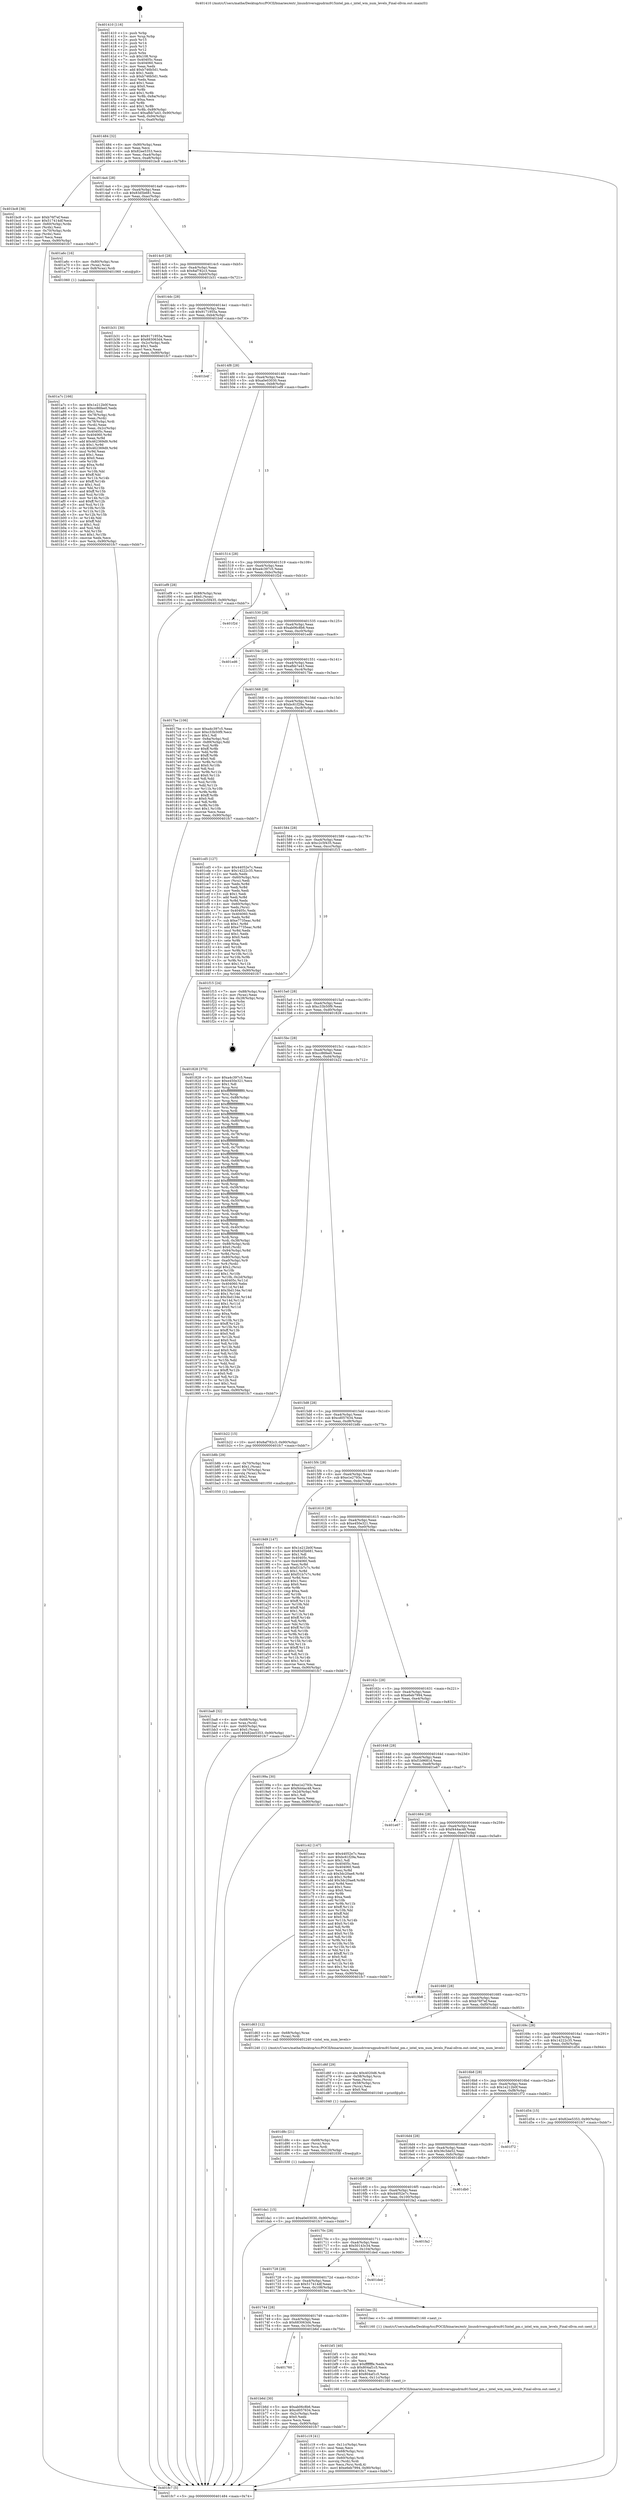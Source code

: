 digraph "0x401410" {
  label = "0x401410 (/mnt/c/Users/mathe/Desktop/tcc/POCII/binaries/extr_linuxdriversgpudrmi915intel_pm.c_intel_wm_num_levels_Final-ollvm.out::main(0))"
  labelloc = "t"
  node[shape=record]

  Entry [label="",width=0.3,height=0.3,shape=circle,fillcolor=black,style=filled]
  "0x401484" [label="{
     0x401484 [32]\l
     | [instrs]\l
     &nbsp;&nbsp;0x401484 \<+6\>: mov -0x90(%rbp),%eax\l
     &nbsp;&nbsp;0x40148a \<+2\>: mov %eax,%ecx\l
     &nbsp;&nbsp;0x40148c \<+6\>: sub $0x82ee5353,%ecx\l
     &nbsp;&nbsp;0x401492 \<+6\>: mov %eax,-0xa4(%rbp)\l
     &nbsp;&nbsp;0x401498 \<+6\>: mov %ecx,-0xa8(%rbp)\l
     &nbsp;&nbsp;0x40149e \<+6\>: je 0000000000401bc8 \<main+0x7b8\>\l
  }"]
  "0x401bc8" [label="{
     0x401bc8 [36]\l
     | [instrs]\l
     &nbsp;&nbsp;0x401bc8 \<+5\>: mov $0xb76f7ef,%eax\l
     &nbsp;&nbsp;0x401bcd \<+5\>: mov $0x517414df,%ecx\l
     &nbsp;&nbsp;0x401bd2 \<+4\>: mov -0x60(%rbp),%rdx\l
     &nbsp;&nbsp;0x401bd6 \<+2\>: mov (%rdx),%esi\l
     &nbsp;&nbsp;0x401bd8 \<+4\>: mov -0x70(%rbp),%rdx\l
     &nbsp;&nbsp;0x401bdc \<+2\>: cmp (%rdx),%esi\l
     &nbsp;&nbsp;0x401bde \<+3\>: cmovl %ecx,%eax\l
     &nbsp;&nbsp;0x401be1 \<+6\>: mov %eax,-0x90(%rbp)\l
     &nbsp;&nbsp;0x401be7 \<+5\>: jmp 0000000000401fc7 \<main+0xbb7\>\l
  }"]
  "0x4014a4" [label="{
     0x4014a4 [28]\l
     | [instrs]\l
     &nbsp;&nbsp;0x4014a4 \<+5\>: jmp 00000000004014a9 \<main+0x99\>\l
     &nbsp;&nbsp;0x4014a9 \<+6\>: mov -0xa4(%rbp),%eax\l
     &nbsp;&nbsp;0x4014af \<+5\>: sub $0x83d5b681,%eax\l
     &nbsp;&nbsp;0x4014b4 \<+6\>: mov %eax,-0xac(%rbp)\l
     &nbsp;&nbsp;0x4014ba \<+6\>: je 0000000000401a6c \<main+0x65c\>\l
  }"]
  Exit [label="",width=0.3,height=0.3,shape=circle,fillcolor=black,style=filled,peripheries=2]
  "0x401a6c" [label="{
     0x401a6c [16]\l
     | [instrs]\l
     &nbsp;&nbsp;0x401a6c \<+4\>: mov -0x80(%rbp),%rax\l
     &nbsp;&nbsp;0x401a70 \<+3\>: mov (%rax),%rax\l
     &nbsp;&nbsp;0x401a73 \<+4\>: mov 0x8(%rax),%rdi\l
     &nbsp;&nbsp;0x401a77 \<+5\>: call 0000000000401060 \<atoi@plt\>\l
     | [calls]\l
     &nbsp;&nbsp;0x401060 \{1\} (unknown)\l
  }"]
  "0x4014c0" [label="{
     0x4014c0 [28]\l
     | [instrs]\l
     &nbsp;&nbsp;0x4014c0 \<+5\>: jmp 00000000004014c5 \<main+0xb5\>\l
     &nbsp;&nbsp;0x4014c5 \<+6\>: mov -0xa4(%rbp),%eax\l
     &nbsp;&nbsp;0x4014cb \<+5\>: sub $0x8af782c3,%eax\l
     &nbsp;&nbsp;0x4014d0 \<+6\>: mov %eax,-0xb0(%rbp)\l
     &nbsp;&nbsp;0x4014d6 \<+6\>: je 0000000000401b31 \<main+0x721\>\l
  }"]
  "0x401da1" [label="{
     0x401da1 [15]\l
     | [instrs]\l
     &nbsp;&nbsp;0x401da1 \<+10\>: movl $0xa0e03030,-0x90(%rbp)\l
     &nbsp;&nbsp;0x401dab \<+5\>: jmp 0000000000401fc7 \<main+0xbb7\>\l
  }"]
  "0x401b31" [label="{
     0x401b31 [30]\l
     | [instrs]\l
     &nbsp;&nbsp;0x401b31 \<+5\>: mov $0x9171955a,%eax\l
     &nbsp;&nbsp;0x401b36 \<+5\>: mov $0x683063d4,%ecx\l
     &nbsp;&nbsp;0x401b3b \<+3\>: mov -0x2c(%rbp),%edx\l
     &nbsp;&nbsp;0x401b3e \<+3\>: cmp $0x1,%edx\l
     &nbsp;&nbsp;0x401b41 \<+3\>: cmovl %ecx,%eax\l
     &nbsp;&nbsp;0x401b44 \<+6\>: mov %eax,-0x90(%rbp)\l
     &nbsp;&nbsp;0x401b4a \<+5\>: jmp 0000000000401fc7 \<main+0xbb7\>\l
  }"]
  "0x4014dc" [label="{
     0x4014dc [28]\l
     | [instrs]\l
     &nbsp;&nbsp;0x4014dc \<+5\>: jmp 00000000004014e1 \<main+0xd1\>\l
     &nbsp;&nbsp;0x4014e1 \<+6\>: mov -0xa4(%rbp),%eax\l
     &nbsp;&nbsp;0x4014e7 \<+5\>: sub $0x9171955a,%eax\l
     &nbsp;&nbsp;0x4014ec \<+6\>: mov %eax,-0xb4(%rbp)\l
     &nbsp;&nbsp;0x4014f2 \<+6\>: je 0000000000401b4f \<main+0x73f\>\l
  }"]
  "0x401d8c" [label="{
     0x401d8c [21]\l
     | [instrs]\l
     &nbsp;&nbsp;0x401d8c \<+4\>: mov -0x68(%rbp),%rcx\l
     &nbsp;&nbsp;0x401d90 \<+3\>: mov (%rcx),%rcx\l
     &nbsp;&nbsp;0x401d93 \<+3\>: mov %rcx,%rdi\l
     &nbsp;&nbsp;0x401d96 \<+6\>: mov %eax,-0x120(%rbp)\l
     &nbsp;&nbsp;0x401d9c \<+5\>: call 0000000000401030 \<free@plt\>\l
     | [calls]\l
     &nbsp;&nbsp;0x401030 \{1\} (unknown)\l
  }"]
  "0x401b4f" [label="{
     0x401b4f\l
  }", style=dashed]
  "0x4014f8" [label="{
     0x4014f8 [28]\l
     | [instrs]\l
     &nbsp;&nbsp;0x4014f8 \<+5\>: jmp 00000000004014fd \<main+0xed\>\l
     &nbsp;&nbsp;0x4014fd \<+6\>: mov -0xa4(%rbp),%eax\l
     &nbsp;&nbsp;0x401503 \<+5\>: sub $0xa0e03030,%eax\l
     &nbsp;&nbsp;0x401508 \<+6\>: mov %eax,-0xb8(%rbp)\l
     &nbsp;&nbsp;0x40150e \<+6\>: je 0000000000401ef9 \<main+0xae9\>\l
  }"]
  "0x401d6f" [label="{
     0x401d6f [29]\l
     | [instrs]\l
     &nbsp;&nbsp;0x401d6f \<+10\>: movabs $0x4020d6,%rdi\l
     &nbsp;&nbsp;0x401d79 \<+4\>: mov -0x58(%rbp),%rcx\l
     &nbsp;&nbsp;0x401d7d \<+2\>: mov %eax,(%rcx)\l
     &nbsp;&nbsp;0x401d7f \<+4\>: mov -0x58(%rbp),%rcx\l
     &nbsp;&nbsp;0x401d83 \<+2\>: mov (%rcx),%esi\l
     &nbsp;&nbsp;0x401d85 \<+2\>: mov $0x0,%al\l
     &nbsp;&nbsp;0x401d87 \<+5\>: call 0000000000401040 \<printf@plt\>\l
     | [calls]\l
     &nbsp;&nbsp;0x401040 \{1\} (unknown)\l
  }"]
  "0x401ef9" [label="{
     0x401ef9 [28]\l
     | [instrs]\l
     &nbsp;&nbsp;0x401ef9 \<+7\>: mov -0x88(%rbp),%rax\l
     &nbsp;&nbsp;0x401f00 \<+6\>: movl $0x0,(%rax)\l
     &nbsp;&nbsp;0x401f06 \<+10\>: movl $0xc2c5f435,-0x90(%rbp)\l
     &nbsp;&nbsp;0x401f10 \<+5\>: jmp 0000000000401fc7 \<main+0xbb7\>\l
  }"]
  "0x401514" [label="{
     0x401514 [28]\l
     | [instrs]\l
     &nbsp;&nbsp;0x401514 \<+5\>: jmp 0000000000401519 \<main+0x109\>\l
     &nbsp;&nbsp;0x401519 \<+6\>: mov -0xa4(%rbp),%eax\l
     &nbsp;&nbsp;0x40151f \<+5\>: sub $0xa4c397c5,%eax\l
     &nbsp;&nbsp;0x401524 \<+6\>: mov %eax,-0xbc(%rbp)\l
     &nbsp;&nbsp;0x40152a \<+6\>: je 0000000000401f2d \<main+0xb1d\>\l
  }"]
  "0x401c19" [label="{
     0x401c19 [41]\l
     | [instrs]\l
     &nbsp;&nbsp;0x401c19 \<+6\>: mov -0x11c(%rbp),%ecx\l
     &nbsp;&nbsp;0x401c1f \<+3\>: imul %eax,%ecx\l
     &nbsp;&nbsp;0x401c22 \<+4\>: mov -0x68(%rbp),%rsi\l
     &nbsp;&nbsp;0x401c26 \<+3\>: mov (%rsi),%rsi\l
     &nbsp;&nbsp;0x401c29 \<+4\>: mov -0x60(%rbp),%rdi\l
     &nbsp;&nbsp;0x401c2d \<+3\>: movslq (%rdi),%rdi\l
     &nbsp;&nbsp;0x401c30 \<+3\>: mov %ecx,(%rsi,%rdi,4)\l
     &nbsp;&nbsp;0x401c33 \<+10\>: movl $0xe6eb7994,-0x90(%rbp)\l
     &nbsp;&nbsp;0x401c3d \<+5\>: jmp 0000000000401fc7 \<main+0xbb7\>\l
  }"]
  "0x401f2d" [label="{
     0x401f2d\l
  }", style=dashed]
  "0x401530" [label="{
     0x401530 [28]\l
     | [instrs]\l
     &nbsp;&nbsp;0x401530 \<+5\>: jmp 0000000000401535 \<main+0x125\>\l
     &nbsp;&nbsp;0x401535 \<+6\>: mov -0xa4(%rbp),%eax\l
     &nbsp;&nbsp;0x40153b \<+5\>: sub $0xab06c8b6,%eax\l
     &nbsp;&nbsp;0x401540 \<+6\>: mov %eax,-0xc0(%rbp)\l
     &nbsp;&nbsp;0x401546 \<+6\>: je 0000000000401ed6 \<main+0xac6\>\l
  }"]
  "0x401bf1" [label="{
     0x401bf1 [40]\l
     | [instrs]\l
     &nbsp;&nbsp;0x401bf1 \<+5\>: mov $0x2,%ecx\l
     &nbsp;&nbsp;0x401bf6 \<+1\>: cltd\l
     &nbsp;&nbsp;0x401bf7 \<+2\>: idiv %ecx\l
     &nbsp;&nbsp;0x401bf9 \<+6\>: imul $0xfffffffe,%edx,%ecx\l
     &nbsp;&nbsp;0x401bff \<+6\>: sub $0x804af1c5,%ecx\l
     &nbsp;&nbsp;0x401c05 \<+3\>: add $0x1,%ecx\l
     &nbsp;&nbsp;0x401c08 \<+6\>: add $0x804af1c5,%ecx\l
     &nbsp;&nbsp;0x401c0e \<+6\>: mov %ecx,-0x11c(%rbp)\l
     &nbsp;&nbsp;0x401c14 \<+5\>: call 0000000000401160 \<next_i\>\l
     | [calls]\l
     &nbsp;&nbsp;0x401160 \{1\} (/mnt/c/Users/mathe/Desktop/tcc/POCII/binaries/extr_linuxdriversgpudrmi915intel_pm.c_intel_wm_num_levels_Final-ollvm.out::next_i)\l
  }"]
  "0x401ed6" [label="{
     0x401ed6\l
  }", style=dashed]
  "0x40154c" [label="{
     0x40154c [28]\l
     | [instrs]\l
     &nbsp;&nbsp;0x40154c \<+5\>: jmp 0000000000401551 \<main+0x141\>\l
     &nbsp;&nbsp;0x401551 \<+6\>: mov -0xa4(%rbp),%eax\l
     &nbsp;&nbsp;0x401557 \<+5\>: sub $0xafbb7a43,%eax\l
     &nbsp;&nbsp;0x40155c \<+6\>: mov %eax,-0xc4(%rbp)\l
     &nbsp;&nbsp;0x401562 \<+6\>: je 00000000004017be \<main+0x3ae\>\l
  }"]
  "0x401ba8" [label="{
     0x401ba8 [32]\l
     | [instrs]\l
     &nbsp;&nbsp;0x401ba8 \<+4\>: mov -0x68(%rbp),%rdi\l
     &nbsp;&nbsp;0x401bac \<+3\>: mov %rax,(%rdi)\l
     &nbsp;&nbsp;0x401baf \<+4\>: mov -0x60(%rbp),%rax\l
     &nbsp;&nbsp;0x401bb3 \<+6\>: movl $0x0,(%rax)\l
     &nbsp;&nbsp;0x401bb9 \<+10\>: movl $0x82ee5353,-0x90(%rbp)\l
     &nbsp;&nbsp;0x401bc3 \<+5\>: jmp 0000000000401fc7 \<main+0xbb7\>\l
  }"]
  "0x4017be" [label="{
     0x4017be [106]\l
     | [instrs]\l
     &nbsp;&nbsp;0x4017be \<+5\>: mov $0xa4c397c5,%eax\l
     &nbsp;&nbsp;0x4017c3 \<+5\>: mov $0xc33b50f9,%ecx\l
     &nbsp;&nbsp;0x4017c8 \<+2\>: mov $0x1,%dl\l
     &nbsp;&nbsp;0x4017ca \<+7\>: mov -0x8a(%rbp),%sil\l
     &nbsp;&nbsp;0x4017d1 \<+7\>: mov -0x89(%rbp),%dil\l
     &nbsp;&nbsp;0x4017d8 \<+3\>: mov %sil,%r8b\l
     &nbsp;&nbsp;0x4017db \<+4\>: xor $0xff,%r8b\l
     &nbsp;&nbsp;0x4017df \<+3\>: mov %dil,%r9b\l
     &nbsp;&nbsp;0x4017e2 \<+4\>: xor $0xff,%r9b\l
     &nbsp;&nbsp;0x4017e6 \<+3\>: xor $0x0,%dl\l
     &nbsp;&nbsp;0x4017e9 \<+3\>: mov %r8b,%r10b\l
     &nbsp;&nbsp;0x4017ec \<+4\>: and $0x0,%r10b\l
     &nbsp;&nbsp;0x4017f0 \<+3\>: and %dl,%sil\l
     &nbsp;&nbsp;0x4017f3 \<+3\>: mov %r9b,%r11b\l
     &nbsp;&nbsp;0x4017f6 \<+4\>: and $0x0,%r11b\l
     &nbsp;&nbsp;0x4017fa \<+3\>: and %dl,%dil\l
     &nbsp;&nbsp;0x4017fd \<+3\>: or %sil,%r10b\l
     &nbsp;&nbsp;0x401800 \<+3\>: or %dil,%r11b\l
     &nbsp;&nbsp;0x401803 \<+3\>: xor %r11b,%r10b\l
     &nbsp;&nbsp;0x401806 \<+3\>: or %r9b,%r8b\l
     &nbsp;&nbsp;0x401809 \<+4\>: xor $0xff,%r8b\l
     &nbsp;&nbsp;0x40180d \<+3\>: or $0x0,%dl\l
     &nbsp;&nbsp;0x401810 \<+3\>: and %dl,%r8b\l
     &nbsp;&nbsp;0x401813 \<+3\>: or %r8b,%r10b\l
     &nbsp;&nbsp;0x401816 \<+4\>: test $0x1,%r10b\l
     &nbsp;&nbsp;0x40181a \<+3\>: cmovne %ecx,%eax\l
     &nbsp;&nbsp;0x40181d \<+6\>: mov %eax,-0x90(%rbp)\l
     &nbsp;&nbsp;0x401823 \<+5\>: jmp 0000000000401fc7 \<main+0xbb7\>\l
  }"]
  "0x401568" [label="{
     0x401568 [28]\l
     | [instrs]\l
     &nbsp;&nbsp;0x401568 \<+5\>: jmp 000000000040156d \<main+0x15d\>\l
     &nbsp;&nbsp;0x40156d \<+6\>: mov -0xa4(%rbp),%eax\l
     &nbsp;&nbsp;0x401573 \<+5\>: sub $0xbc61f29a,%eax\l
     &nbsp;&nbsp;0x401578 \<+6\>: mov %eax,-0xc8(%rbp)\l
     &nbsp;&nbsp;0x40157e \<+6\>: je 0000000000401cd5 \<main+0x8c5\>\l
  }"]
  "0x401fc7" [label="{
     0x401fc7 [5]\l
     | [instrs]\l
     &nbsp;&nbsp;0x401fc7 \<+5\>: jmp 0000000000401484 \<main+0x74\>\l
  }"]
  "0x401410" [label="{
     0x401410 [116]\l
     | [instrs]\l
     &nbsp;&nbsp;0x401410 \<+1\>: push %rbp\l
     &nbsp;&nbsp;0x401411 \<+3\>: mov %rsp,%rbp\l
     &nbsp;&nbsp;0x401414 \<+2\>: push %r15\l
     &nbsp;&nbsp;0x401416 \<+2\>: push %r14\l
     &nbsp;&nbsp;0x401418 \<+2\>: push %r13\l
     &nbsp;&nbsp;0x40141a \<+2\>: push %r12\l
     &nbsp;&nbsp;0x40141c \<+1\>: push %rbx\l
     &nbsp;&nbsp;0x40141d \<+7\>: sub $0x108,%rsp\l
     &nbsp;&nbsp;0x401424 \<+7\>: mov 0x40405c,%eax\l
     &nbsp;&nbsp;0x40142b \<+7\>: mov 0x404060,%ecx\l
     &nbsp;&nbsp;0x401432 \<+2\>: mov %eax,%edx\l
     &nbsp;&nbsp;0x401434 \<+6\>: add $0xb746b5d1,%edx\l
     &nbsp;&nbsp;0x40143a \<+3\>: sub $0x1,%edx\l
     &nbsp;&nbsp;0x40143d \<+6\>: sub $0xb746b5d1,%edx\l
     &nbsp;&nbsp;0x401443 \<+3\>: imul %edx,%eax\l
     &nbsp;&nbsp;0x401446 \<+3\>: and $0x1,%eax\l
     &nbsp;&nbsp;0x401449 \<+3\>: cmp $0x0,%eax\l
     &nbsp;&nbsp;0x40144c \<+4\>: sete %r8b\l
     &nbsp;&nbsp;0x401450 \<+4\>: and $0x1,%r8b\l
     &nbsp;&nbsp;0x401454 \<+7\>: mov %r8b,-0x8a(%rbp)\l
     &nbsp;&nbsp;0x40145b \<+3\>: cmp $0xa,%ecx\l
     &nbsp;&nbsp;0x40145e \<+4\>: setl %r8b\l
     &nbsp;&nbsp;0x401462 \<+4\>: and $0x1,%r8b\l
     &nbsp;&nbsp;0x401466 \<+7\>: mov %r8b,-0x89(%rbp)\l
     &nbsp;&nbsp;0x40146d \<+10\>: movl $0xafbb7a43,-0x90(%rbp)\l
     &nbsp;&nbsp;0x401477 \<+6\>: mov %edi,-0x94(%rbp)\l
     &nbsp;&nbsp;0x40147d \<+7\>: mov %rsi,-0xa0(%rbp)\l
  }"]
  "0x401760" [label="{
     0x401760\l
  }", style=dashed]
  "0x401cd5" [label="{
     0x401cd5 [127]\l
     | [instrs]\l
     &nbsp;&nbsp;0x401cd5 \<+5\>: mov $0x44052e7c,%eax\l
     &nbsp;&nbsp;0x401cda \<+5\>: mov $0x14222c35,%ecx\l
     &nbsp;&nbsp;0x401cdf \<+2\>: xor %edx,%edx\l
     &nbsp;&nbsp;0x401ce1 \<+4\>: mov -0x60(%rbp),%rsi\l
     &nbsp;&nbsp;0x401ce5 \<+2\>: mov (%rsi),%edi\l
     &nbsp;&nbsp;0x401ce7 \<+3\>: mov %edx,%r8d\l
     &nbsp;&nbsp;0x401cea \<+3\>: sub %edi,%r8d\l
     &nbsp;&nbsp;0x401ced \<+2\>: mov %edx,%edi\l
     &nbsp;&nbsp;0x401cef \<+3\>: sub $0x1,%edi\l
     &nbsp;&nbsp;0x401cf2 \<+3\>: add %edi,%r8d\l
     &nbsp;&nbsp;0x401cf5 \<+3\>: sub %r8d,%edx\l
     &nbsp;&nbsp;0x401cf8 \<+4\>: mov -0x60(%rbp),%rsi\l
     &nbsp;&nbsp;0x401cfc \<+2\>: mov %edx,(%rsi)\l
     &nbsp;&nbsp;0x401cfe \<+7\>: mov 0x40405c,%edx\l
     &nbsp;&nbsp;0x401d05 \<+7\>: mov 0x404060,%edi\l
     &nbsp;&nbsp;0x401d0c \<+3\>: mov %edx,%r8d\l
     &nbsp;&nbsp;0x401d0f \<+7\>: sub $0xe7735eac,%r8d\l
     &nbsp;&nbsp;0x401d16 \<+4\>: sub $0x1,%r8d\l
     &nbsp;&nbsp;0x401d1a \<+7\>: add $0xe7735eac,%r8d\l
     &nbsp;&nbsp;0x401d21 \<+4\>: imul %r8d,%edx\l
     &nbsp;&nbsp;0x401d25 \<+3\>: and $0x1,%edx\l
     &nbsp;&nbsp;0x401d28 \<+3\>: cmp $0x0,%edx\l
     &nbsp;&nbsp;0x401d2b \<+4\>: sete %r9b\l
     &nbsp;&nbsp;0x401d2f \<+3\>: cmp $0xa,%edi\l
     &nbsp;&nbsp;0x401d32 \<+4\>: setl %r10b\l
     &nbsp;&nbsp;0x401d36 \<+3\>: mov %r9b,%r11b\l
     &nbsp;&nbsp;0x401d39 \<+3\>: and %r10b,%r11b\l
     &nbsp;&nbsp;0x401d3c \<+3\>: xor %r10b,%r9b\l
     &nbsp;&nbsp;0x401d3f \<+3\>: or %r9b,%r11b\l
     &nbsp;&nbsp;0x401d42 \<+4\>: test $0x1,%r11b\l
     &nbsp;&nbsp;0x401d46 \<+3\>: cmovne %ecx,%eax\l
     &nbsp;&nbsp;0x401d49 \<+6\>: mov %eax,-0x90(%rbp)\l
     &nbsp;&nbsp;0x401d4f \<+5\>: jmp 0000000000401fc7 \<main+0xbb7\>\l
  }"]
  "0x401584" [label="{
     0x401584 [28]\l
     | [instrs]\l
     &nbsp;&nbsp;0x401584 \<+5\>: jmp 0000000000401589 \<main+0x179\>\l
     &nbsp;&nbsp;0x401589 \<+6\>: mov -0xa4(%rbp),%eax\l
     &nbsp;&nbsp;0x40158f \<+5\>: sub $0xc2c5f435,%eax\l
     &nbsp;&nbsp;0x401594 \<+6\>: mov %eax,-0xcc(%rbp)\l
     &nbsp;&nbsp;0x40159a \<+6\>: je 0000000000401f15 \<main+0xb05\>\l
  }"]
  "0x401b6d" [label="{
     0x401b6d [30]\l
     | [instrs]\l
     &nbsp;&nbsp;0x401b6d \<+5\>: mov $0xab06c8b6,%eax\l
     &nbsp;&nbsp;0x401b72 \<+5\>: mov $0xcd057634,%ecx\l
     &nbsp;&nbsp;0x401b77 \<+3\>: mov -0x2c(%rbp),%edx\l
     &nbsp;&nbsp;0x401b7a \<+3\>: cmp $0x0,%edx\l
     &nbsp;&nbsp;0x401b7d \<+3\>: cmove %ecx,%eax\l
     &nbsp;&nbsp;0x401b80 \<+6\>: mov %eax,-0x90(%rbp)\l
     &nbsp;&nbsp;0x401b86 \<+5\>: jmp 0000000000401fc7 \<main+0xbb7\>\l
  }"]
  "0x401f15" [label="{
     0x401f15 [24]\l
     | [instrs]\l
     &nbsp;&nbsp;0x401f15 \<+7\>: mov -0x88(%rbp),%rax\l
     &nbsp;&nbsp;0x401f1c \<+2\>: mov (%rax),%eax\l
     &nbsp;&nbsp;0x401f1e \<+4\>: lea -0x28(%rbp),%rsp\l
     &nbsp;&nbsp;0x401f22 \<+1\>: pop %rbx\l
     &nbsp;&nbsp;0x401f23 \<+2\>: pop %r12\l
     &nbsp;&nbsp;0x401f25 \<+2\>: pop %r13\l
     &nbsp;&nbsp;0x401f27 \<+2\>: pop %r14\l
     &nbsp;&nbsp;0x401f29 \<+2\>: pop %r15\l
     &nbsp;&nbsp;0x401f2b \<+1\>: pop %rbp\l
     &nbsp;&nbsp;0x401f2c \<+1\>: ret\l
  }"]
  "0x4015a0" [label="{
     0x4015a0 [28]\l
     | [instrs]\l
     &nbsp;&nbsp;0x4015a0 \<+5\>: jmp 00000000004015a5 \<main+0x195\>\l
     &nbsp;&nbsp;0x4015a5 \<+6\>: mov -0xa4(%rbp),%eax\l
     &nbsp;&nbsp;0x4015ab \<+5\>: sub $0xc33b50f9,%eax\l
     &nbsp;&nbsp;0x4015b0 \<+6\>: mov %eax,-0xd0(%rbp)\l
     &nbsp;&nbsp;0x4015b6 \<+6\>: je 0000000000401828 \<main+0x418\>\l
  }"]
  "0x401744" [label="{
     0x401744 [28]\l
     | [instrs]\l
     &nbsp;&nbsp;0x401744 \<+5\>: jmp 0000000000401749 \<main+0x339\>\l
     &nbsp;&nbsp;0x401749 \<+6\>: mov -0xa4(%rbp),%eax\l
     &nbsp;&nbsp;0x40174f \<+5\>: sub $0x683063d4,%eax\l
     &nbsp;&nbsp;0x401754 \<+6\>: mov %eax,-0x10c(%rbp)\l
     &nbsp;&nbsp;0x40175a \<+6\>: je 0000000000401b6d \<main+0x75d\>\l
  }"]
  "0x401828" [label="{
     0x401828 [370]\l
     | [instrs]\l
     &nbsp;&nbsp;0x401828 \<+5\>: mov $0xa4c397c5,%eax\l
     &nbsp;&nbsp;0x40182d \<+5\>: mov $0xe450e321,%ecx\l
     &nbsp;&nbsp;0x401832 \<+2\>: mov $0x1,%dl\l
     &nbsp;&nbsp;0x401834 \<+3\>: mov %rsp,%rsi\l
     &nbsp;&nbsp;0x401837 \<+4\>: add $0xfffffffffffffff0,%rsi\l
     &nbsp;&nbsp;0x40183b \<+3\>: mov %rsi,%rsp\l
     &nbsp;&nbsp;0x40183e \<+7\>: mov %rsi,-0x88(%rbp)\l
     &nbsp;&nbsp;0x401845 \<+3\>: mov %rsp,%rsi\l
     &nbsp;&nbsp;0x401848 \<+4\>: add $0xfffffffffffffff0,%rsi\l
     &nbsp;&nbsp;0x40184c \<+3\>: mov %rsi,%rsp\l
     &nbsp;&nbsp;0x40184f \<+3\>: mov %rsp,%rdi\l
     &nbsp;&nbsp;0x401852 \<+4\>: add $0xfffffffffffffff0,%rdi\l
     &nbsp;&nbsp;0x401856 \<+3\>: mov %rdi,%rsp\l
     &nbsp;&nbsp;0x401859 \<+4\>: mov %rdi,-0x80(%rbp)\l
     &nbsp;&nbsp;0x40185d \<+3\>: mov %rsp,%rdi\l
     &nbsp;&nbsp;0x401860 \<+4\>: add $0xfffffffffffffff0,%rdi\l
     &nbsp;&nbsp;0x401864 \<+3\>: mov %rdi,%rsp\l
     &nbsp;&nbsp;0x401867 \<+4\>: mov %rdi,-0x78(%rbp)\l
     &nbsp;&nbsp;0x40186b \<+3\>: mov %rsp,%rdi\l
     &nbsp;&nbsp;0x40186e \<+4\>: add $0xfffffffffffffff0,%rdi\l
     &nbsp;&nbsp;0x401872 \<+3\>: mov %rdi,%rsp\l
     &nbsp;&nbsp;0x401875 \<+4\>: mov %rdi,-0x70(%rbp)\l
     &nbsp;&nbsp;0x401879 \<+3\>: mov %rsp,%rdi\l
     &nbsp;&nbsp;0x40187c \<+4\>: add $0xfffffffffffffff0,%rdi\l
     &nbsp;&nbsp;0x401880 \<+3\>: mov %rdi,%rsp\l
     &nbsp;&nbsp;0x401883 \<+4\>: mov %rdi,-0x68(%rbp)\l
     &nbsp;&nbsp;0x401887 \<+3\>: mov %rsp,%rdi\l
     &nbsp;&nbsp;0x40188a \<+4\>: add $0xfffffffffffffff0,%rdi\l
     &nbsp;&nbsp;0x40188e \<+3\>: mov %rdi,%rsp\l
     &nbsp;&nbsp;0x401891 \<+4\>: mov %rdi,-0x60(%rbp)\l
     &nbsp;&nbsp;0x401895 \<+3\>: mov %rsp,%rdi\l
     &nbsp;&nbsp;0x401898 \<+4\>: add $0xfffffffffffffff0,%rdi\l
     &nbsp;&nbsp;0x40189c \<+3\>: mov %rdi,%rsp\l
     &nbsp;&nbsp;0x40189f \<+4\>: mov %rdi,-0x58(%rbp)\l
     &nbsp;&nbsp;0x4018a3 \<+3\>: mov %rsp,%rdi\l
     &nbsp;&nbsp;0x4018a6 \<+4\>: add $0xfffffffffffffff0,%rdi\l
     &nbsp;&nbsp;0x4018aa \<+3\>: mov %rdi,%rsp\l
     &nbsp;&nbsp;0x4018ad \<+4\>: mov %rdi,-0x50(%rbp)\l
     &nbsp;&nbsp;0x4018b1 \<+3\>: mov %rsp,%rdi\l
     &nbsp;&nbsp;0x4018b4 \<+4\>: add $0xfffffffffffffff0,%rdi\l
     &nbsp;&nbsp;0x4018b8 \<+3\>: mov %rdi,%rsp\l
     &nbsp;&nbsp;0x4018bb \<+4\>: mov %rdi,-0x48(%rbp)\l
     &nbsp;&nbsp;0x4018bf \<+3\>: mov %rsp,%rdi\l
     &nbsp;&nbsp;0x4018c2 \<+4\>: add $0xfffffffffffffff0,%rdi\l
     &nbsp;&nbsp;0x4018c6 \<+3\>: mov %rdi,%rsp\l
     &nbsp;&nbsp;0x4018c9 \<+4\>: mov %rdi,-0x40(%rbp)\l
     &nbsp;&nbsp;0x4018cd \<+3\>: mov %rsp,%rdi\l
     &nbsp;&nbsp;0x4018d0 \<+4\>: add $0xfffffffffffffff0,%rdi\l
     &nbsp;&nbsp;0x4018d4 \<+3\>: mov %rdi,%rsp\l
     &nbsp;&nbsp;0x4018d7 \<+4\>: mov %rdi,-0x38(%rbp)\l
     &nbsp;&nbsp;0x4018db \<+7\>: mov -0x88(%rbp),%rdi\l
     &nbsp;&nbsp;0x4018e2 \<+6\>: movl $0x0,(%rdi)\l
     &nbsp;&nbsp;0x4018e8 \<+7\>: mov -0x94(%rbp),%r8d\l
     &nbsp;&nbsp;0x4018ef \<+3\>: mov %r8d,(%rsi)\l
     &nbsp;&nbsp;0x4018f2 \<+4\>: mov -0x80(%rbp),%rdi\l
     &nbsp;&nbsp;0x4018f6 \<+7\>: mov -0xa0(%rbp),%r9\l
     &nbsp;&nbsp;0x4018fd \<+3\>: mov %r9,(%rdi)\l
     &nbsp;&nbsp;0x401900 \<+3\>: cmpl $0x2,(%rsi)\l
     &nbsp;&nbsp;0x401903 \<+4\>: setne %r10b\l
     &nbsp;&nbsp;0x401907 \<+4\>: and $0x1,%r10b\l
     &nbsp;&nbsp;0x40190b \<+4\>: mov %r10b,-0x2d(%rbp)\l
     &nbsp;&nbsp;0x40190f \<+8\>: mov 0x40405c,%r11d\l
     &nbsp;&nbsp;0x401917 \<+7\>: mov 0x404060,%ebx\l
     &nbsp;&nbsp;0x40191e \<+3\>: mov %r11d,%r14d\l
     &nbsp;&nbsp;0x401921 \<+7\>: add $0x3bd134e,%r14d\l
     &nbsp;&nbsp;0x401928 \<+4\>: sub $0x1,%r14d\l
     &nbsp;&nbsp;0x40192c \<+7\>: sub $0x3bd134e,%r14d\l
     &nbsp;&nbsp;0x401933 \<+4\>: imul %r14d,%r11d\l
     &nbsp;&nbsp;0x401937 \<+4\>: and $0x1,%r11d\l
     &nbsp;&nbsp;0x40193b \<+4\>: cmp $0x0,%r11d\l
     &nbsp;&nbsp;0x40193f \<+4\>: sete %r10b\l
     &nbsp;&nbsp;0x401943 \<+3\>: cmp $0xa,%ebx\l
     &nbsp;&nbsp;0x401946 \<+4\>: setl %r15b\l
     &nbsp;&nbsp;0x40194a \<+3\>: mov %r10b,%r12b\l
     &nbsp;&nbsp;0x40194d \<+4\>: xor $0xff,%r12b\l
     &nbsp;&nbsp;0x401951 \<+3\>: mov %r15b,%r13b\l
     &nbsp;&nbsp;0x401954 \<+4\>: xor $0xff,%r13b\l
     &nbsp;&nbsp;0x401958 \<+3\>: xor $0x0,%dl\l
     &nbsp;&nbsp;0x40195b \<+3\>: mov %r12b,%sil\l
     &nbsp;&nbsp;0x40195e \<+4\>: and $0x0,%sil\l
     &nbsp;&nbsp;0x401962 \<+3\>: and %dl,%r10b\l
     &nbsp;&nbsp;0x401965 \<+3\>: mov %r13b,%dil\l
     &nbsp;&nbsp;0x401968 \<+4\>: and $0x0,%dil\l
     &nbsp;&nbsp;0x40196c \<+3\>: and %dl,%r15b\l
     &nbsp;&nbsp;0x40196f \<+3\>: or %r10b,%sil\l
     &nbsp;&nbsp;0x401972 \<+3\>: or %r15b,%dil\l
     &nbsp;&nbsp;0x401975 \<+3\>: xor %dil,%sil\l
     &nbsp;&nbsp;0x401978 \<+3\>: or %r13b,%r12b\l
     &nbsp;&nbsp;0x40197b \<+4\>: xor $0xff,%r12b\l
     &nbsp;&nbsp;0x40197f \<+3\>: or $0x0,%dl\l
     &nbsp;&nbsp;0x401982 \<+3\>: and %dl,%r12b\l
     &nbsp;&nbsp;0x401985 \<+3\>: or %r12b,%sil\l
     &nbsp;&nbsp;0x401988 \<+4\>: test $0x1,%sil\l
     &nbsp;&nbsp;0x40198c \<+3\>: cmovne %ecx,%eax\l
     &nbsp;&nbsp;0x40198f \<+6\>: mov %eax,-0x90(%rbp)\l
     &nbsp;&nbsp;0x401995 \<+5\>: jmp 0000000000401fc7 \<main+0xbb7\>\l
  }"]
  "0x4015bc" [label="{
     0x4015bc [28]\l
     | [instrs]\l
     &nbsp;&nbsp;0x4015bc \<+5\>: jmp 00000000004015c1 \<main+0x1b1\>\l
     &nbsp;&nbsp;0x4015c1 \<+6\>: mov -0xa4(%rbp),%eax\l
     &nbsp;&nbsp;0x4015c7 \<+5\>: sub $0xcc86fee0,%eax\l
     &nbsp;&nbsp;0x4015cc \<+6\>: mov %eax,-0xd4(%rbp)\l
     &nbsp;&nbsp;0x4015d2 \<+6\>: je 0000000000401b22 \<main+0x712\>\l
  }"]
  "0x401bec" [label="{
     0x401bec [5]\l
     | [instrs]\l
     &nbsp;&nbsp;0x401bec \<+5\>: call 0000000000401160 \<next_i\>\l
     | [calls]\l
     &nbsp;&nbsp;0x401160 \{1\} (/mnt/c/Users/mathe/Desktop/tcc/POCII/binaries/extr_linuxdriversgpudrmi915intel_pm.c_intel_wm_num_levels_Final-ollvm.out::next_i)\l
  }"]
  "0x401728" [label="{
     0x401728 [28]\l
     | [instrs]\l
     &nbsp;&nbsp;0x401728 \<+5\>: jmp 000000000040172d \<main+0x31d\>\l
     &nbsp;&nbsp;0x40172d \<+6\>: mov -0xa4(%rbp),%eax\l
     &nbsp;&nbsp;0x401733 \<+5\>: sub $0x517414df,%eax\l
     &nbsp;&nbsp;0x401738 \<+6\>: mov %eax,-0x108(%rbp)\l
     &nbsp;&nbsp;0x40173e \<+6\>: je 0000000000401bec \<main+0x7dc\>\l
  }"]
  "0x401b22" [label="{
     0x401b22 [15]\l
     | [instrs]\l
     &nbsp;&nbsp;0x401b22 \<+10\>: movl $0x8af782c3,-0x90(%rbp)\l
     &nbsp;&nbsp;0x401b2c \<+5\>: jmp 0000000000401fc7 \<main+0xbb7\>\l
  }"]
  "0x4015d8" [label="{
     0x4015d8 [28]\l
     | [instrs]\l
     &nbsp;&nbsp;0x4015d8 \<+5\>: jmp 00000000004015dd \<main+0x1cd\>\l
     &nbsp;&nbsp;0x4015dd \<+6\>: mov -0xa4(%rbp),%eax\l
     &nbsp;&nbsp;0x4015e3 \<+5\>: sub $0xcd057634,%eax\l
     &nbsp;&nbsp;0x4015e8 \<+6\>: mov %eax,-0xd8(%rbp)\l
     &nbsp;&nbsp;0x4015ee \<+6\>: je 0000000000401b8b \<main+0x77b\>\l
  }"]
  "0x401ded" [label="{
     0x401ded\l
  }", style=dashed]
  "0x401b8b" [label="{
     0x401b8b [29]\l
     | [instrs]\l
     &nbsp;&nbsp;0x401b8b \<+4\>: mov -0x70(%rbp),%rax\l
     &nbsp;&nbsp;0x401b8f \<+6\>: movl $0x1,(%rax)\l
     &nbsp;&nbsp;0x401b95 \<+4\>: mov -0x70(%rbp),%rax\l
     &nbsp;&nbsp;0x401b99 \<+3\>: movslq (%rax),%rax\l
     &nbsp;&nbsp;0x401b9c \<+4\>: shl $0x2,%rax\l
     &nbsp;&nbsp;0x401ba0 \<+3\>: mov %rax,%rdi\l
     &nbsp;&nbsp;0x401ba3 \<+5\>: call 0000000000401050 \<malloc@plt\>\l
     | [calls]\l
     &nbsp;&nbsp;0x401050 \{1\} (unknown)\l
  }"]
  "0x4015f4" [label="{
     0x4015f4 [28]\l
     | [instrs]\l
     &nbsp;&nbsp;0x4015f4 \<+5\>: jmp 00000000004015f9 \<main+0x1e9\>\l
     &nbsp;&nbsp;0x4015f9 \<+6\>: mov -0xa4(%rbp),%eax\l
     &nbsp;&nbsp;0x4015ff \<+5\>: sub $0xe1e2793c,%eax\l
     &nbsp;&nbsp;0x401604 \<+6\>: mov %eax,-0xdc(%rbp)\l
     &nbsp;&nbsp;0x40160a \<+6\>: je 00000000004019d9 \<main+0x5c9\>\l
  }"]
  "0x40170c" [label="{
     0x40170c [28]\l
     | [instrs]\l
     &nbsp;&nbsp;0x40170c \<+5\>: jmp 0000000000401711 \<main+0x301\>\l
     &nbsp;&nbsp;0x401711 \<+6\>: mov -0xa4(%rbp),%eax\l
     &nbsp;&nbsp;0x401717 \<+5\>: sub $0x50143c34,%eax\l
     &nbsp;&nbsp;0x40171c \<+6\>: mov %eax,-0x104(%rbp)\l
     &nbsp;&nbsp;0x401722 \<+6\>: je 0000000000401ded \<main+0x9dd\>\l
  }"]
  "0x4019d9" [label="{
     0x4019d9 [147]\l
     | [instrs]\l
     &nbsp;&nbsp;0x4019d9 \<+5\>: mov $0x1e212b0f,%eax\l
     &nbsp;&nbsp;0x4019de \<+5\>: mov $0x83d5b681,%ecx\l
     &nbsp;&nbsp;0x4019e3 \<+2\>: mov $0x1,%dl\l
     &nbsp;&nbsp;0x4019e5 \<+7\>: mov 0x40405c,%esi\l
     &nbsp;&nbsp;0x4019ec \<+7\>: mov 0x404060,%edi\l
     &nbsp;&nbsp;0x4019f3 \<+3\>: mov %esi,%r8d\l
     &nbsp;&nbsp;0x4019f6 \<+7\>: sub $0xf31b7c7c,%r8d\l
     &nbsp;&nbsp;0x4019fd \<+4\>: sub $0x1,%r8d\l
     &nbsp;&nbsp;0x401a01 \<+7\>: add $0xf31b7c7c,%r8d\l
     &nbsp;&nbsp;0x401a08 \<+4\>: imul %r8d,%esi\l
     &nbsp;&nbsp;0x401a0c \<+3\>: and $0x1,%esi\l
     &nbsp;&nbsp;0x401a0f \<+3\>: cmp $0x0,%esi\l
     &nbsp;&nbsp;0x401a12 \<+4\>: sete %r9b\l
     &nbsp;&nbsp;0x401a16 \<+3\>: cmp $0xa,%edi\l
     &nbsp;&nbsp;0x401a19 \<+4\>: setl %r10b\l
     &nbsp;&nbsp;0x401a1d \<+3\>: mov %r9b,%r11b\l
     &nbsp;&nbsp;0x401a20 \<+4\>: xor $0xff,%r11b\l
     &nbsp;&nbsp;0x401a24 \<+3\>: mov %r10b,%bl\l
     &nbsp;&nbsp;0x401a27 \<+3\>: xor $0xff,%bl\l
     &nbsp;&nbsp;0x401a2a \<+3\>: xor $0x1,%dl\l
     &nbsp;&nbsp;0x401a2d \<+3\>: mov %r11b,%r14b\l
     &nbsp;&nbsp;0x401a30 \<+4\>: and $0xff,%r14b\l
     &nbsp;&nbsp;0x401a34 \<+3\>: and %dl,%r9b\l
     &nbsp;&nbsp;0x401a37 \<+3\>: mov %bl,%r15b\l
     &nbsp;&nbsp;0x401a3a \<+4\>: and $0xff,%r15b\l
     &nbsp;&nbsp;0x401a3e \<+3\>: and %dl,%r10b\l
     &nbsp;&nbsp;0x401a41 \<+3\>: or %r9b,%r14b\l
     &nbsp;&nbsp;0x401a44 \<+3\>: or %r10b,%r15b\l
     &nbsp;&nbsp;0x401a47 \<+3\>: xor %r15b,%r14b\l
     &nbsp;&nbsp;0x401a4a \<+3\>: or %bl,%r11b\l
     &nbsp;&nbsp;0x401a4d \<+4\>: xor $0xff,%r11b\l
     &nbsp;&nbsp;0x401a51 \<+3\>: or $0x1,%dl\l
     &nbsp;&nbsp;0x401a54 \<+3\>: and %dl,%r11b\l
     &nbsp;&nbsp;0x401a57 \<+3\>: or %r11b,%r14b\l
     &nbsp;&nbsp;0x401a5a \<+4\>: test $0x1,%r14b\l
     &nbsp;&nbsp;0x401a5e \<+3\>: cmovne %ecx,%eax\l
     &nbsp;&nbsp;0x401a61 \<+6\>: mov %eax,-0x90(%rbp)\l
     &nbsp;&nbsp;0x401a67 \<+5\>: jmp 0000000000401fc7 \<main+0xbb7\>\l
  }"]
  "0x401610" [label="{
     0x401610 [28]\l
     | [instrs]\l
     &nbsp;&nbsp;0x401610 \<+5\>: jmp 0000000000401615 \<main+0x205\>\l
     &nbsp;&nbsp;0x401615 \<+6\>: mov -0xa4(%rbp),%eax\l
     &nbsp;&nbsp;0x40161b \<+5\>: sub $0xe450e321,%eax\l
     &nbsp;&nbsp;0x401620 \<+6\>: mov %eax,-0xe0(%rbp)\l
     &nbsp;&nbsp;0x401626 \<+6\>: je 000000000040199a \<main+0x58a\>\l
  }"]
  "0x401fa2" [label="{
     0x401fa2\l
  }", style=dashed]
  "0x40199a" [label="{
     0x40199a [30]\l
     | [instrs]\l
     &nbsp;&nbsp;0x40199a \<+5\>: mov $0xe1e2793c,%eax\l
     &nbsp;&nbsp;0x40199f \<+5\>: mov $0xf444ac48,%ecx\l
     &nbsp;&nbsp;0x4019a4 \<+3\>: mov -0x2d(%rbp),%dl\l
     &nbsp;&nbsp;0x4019a7 \<+3\>: test $0x1,%dl\l
     &nbsp;&nbsp;0x4019aa \<+3\>: cmovne %ecx,%eax\l
     &nbsp;&nbsp;0x4019ad \<+6\>: mov %eax,-0x90(%rbp)\l
     &nbsp;&nbsp;0x4019b3 \<+5\>: jmp 0000000000401fc7 \<main+0xbb7\>\l
  }"]
  "0x40162c" [label="{
     0x40162c [28]\l
     | [instrs]\l
     &nbsp;&nbsp;0x40162c \<+5\>: jmp 0000000000401631 \<main+0x221\>\l
     &nbsp;&nbsp;0x401631 \<+6\>: mov -0xa4(%rbp),%eax\l
     &nbsp;&nbsp;0x401637 \<+5\>: sub $0xe6eb7994,%eax\l
     &nbsp;&nbsp;0x40163c \<+6\>: mov %eax,-0xe4(%rbp)\l
     &nbsp;&nbsp;0x401642 \<+6\>: je 0000000000401c42 \<main+0x832\>\l
  }"]
  "0x401a7c" [label="{
     0x401a7c [166]\l
     | [instrs]\l
     &nbsp;&nbsp;0x401a7c \<+5\>: mov $0x1e212b0f,%ecx\l
     &nbsp;&nbsp;0x401a81 \<+5\>: mov $0xcc86fee0,%edx\l
     &nbsp;&nbsp;0x401a86 \<+3\>: mov $0x1,%sil\l
     &nbsp;&nbsp;0x401a89 \<+4\>: mov -0x78(%rbp),%rdi\l
     &nbsp;&nbsp;0x401a8d \<+2\>: mov %eax,(%rdi)\l
     &nbsp;&nbsp;0x401a8f \<+4\>: mov -0x78(%rbp),%rdi\l
     &nbsp;&nbsp;0x401a93 \<+2\>: mov (%rdi),%eax\l
     &nbsp;&nbsp;0x401a95 \<+3\>: mov %eax,-0x2c(%rbp)\l
     &nbsp;&nbsp;0x401a98 \<+7\>: mov 0x40405c,%eax\l
     &nbsp;&nbsp;0x401a9f \<+8\>: mov 0x404060,%r8d\l
     &nbsp;&nbsp;0x401aa7 \<+3\>: mov %eax,%r9d\l
     &nbsp;&nbsp;0x401aaa \<+7\>: add $0x462369d9,%r9d\l
     &nbsp;&nbsp;0x401ab1 \<+4\>: sub $0x1,%r9d\l
     &nbsp;&nbsp;0x401ab5 \<+7\>: sub $0x462369d9,%r9d\l
     &nbsp;&nbsp;0x401abc \<+4\>: imul %r9d,%eax\l
     &nbsp;&nbsp;0x401ac0 \<+3\>: and $0x1,%eax\l
     &nbsp;&nbsp;0x401ac3 \<+3\>: cmp $0x0,%eax\l
     &nbsp;&nbsp;0x401ac6 \<+4\>: sete %r10b\l
     &nbsp;&nbsp;0x401aca \<+4\>: cmp $0xa,%r8d\l
     &nbsp;&nbsp;0x401ace \<+4\>: setl %r11b\l
     &nbsp;&nbsp;0x401ad2 \<+3\>: mov %r10b,%bl\l
     &nbsp;&nbsp;0x401ad5 \<+3\>: xor $0xff,%bl\l
     &nbsp;&nbsp;0x401ad8 \<+3\>: mov %r11b,%r14b\l
     &nbsp;&nbsp;0x401adb \<+4\>: xor $0xff,%r14b\l
     &nbsp;&nbsp;0x401adf \<+4\>: xor $0x1,%sil\l
     &nbsp;&nbsp;0x401ae3 \<+3\>: mov %bl,%r15b\l
     &nbsp;&nbsp;0x401ae6 \<+4\>: and $0xff,%r15b\l
     &nbsp;&nbsp;0x401aea \<+3\>: and %sil,%r10b\l
     &nbsp;&nbsp;0x401aed \<+3\>: mov %r14b,%r12b\l
     &nbsp;&nbsp;0x401af0 \<+4\>: and $0xff,%r12b\l
     &nbsp;&nbsp;0x401af4 \<+3\>: and %sil,%r11b\l
     &nbsp;&nbsp;0x401af7 \<+3\>: or %r10b,%r15b\l
     &nbsp;&nbsp;0x401afa \<+3\>: or %r11b,%r12b\l
     &nbsp;&nbsp;0x401afd \<+3\>: xor %r12b,%r15b\l
     &nbsp;&nbsp;0x401b00 \<+3\>: or %r14b,%bl\l
     &nbsp;&nbsp;0x401b03 \<+3\>: xor $0xff,%bl\l
     &nbsp;&nbsp;0x401b06 \<+4\>: or $0x1,%sil\l
     &nbsp;&nbsp;0x401b0a \<+3\>: and %sil,%bl\l
     &nbsp;&nbsp;0x401b0d \<+3\>: or %bl,%r15b\l
     &nbsp;&nbsp;0x401b10 \<+4\>: test $0x1,%r15b\l
     &nbsp;&nbsp;0x401b14 \<+3\>: cmovne %edx,%ecx\l
     &nbsp;&nbsp;0x401b17 \<+6\>: mov %ecx,-0x90(%rbp)\l
     &nbsp;&nbsp;0x401b1d \<+5\>: jmp 0000000000401fc7 \<main+0xbb7\>\l
  }"]
  "0x4016f0" [label="{
     0x4016f0 [28]\l
     | [instrs]\l
     &nbsp;&nbsp;0x4016f0 \<+5\>: jmp 00000000004016f5 \<main+0x2e5\>\l
     &nbsp;&nbsp;0x4016f5 \<+6\>: mov -0xa4(%rbp),%eax\l
     &nbsp;&nbsp;0x4016fb \<+5\>: sub $0x44052e7c,%eax\l
     &nbsp;&nbsp;0x401700 \<+6\>: mov %eax,-0x100(%rbp)\l
     &nbsp;&nbsp;0x401706 \<+6\>: je 0000000000401fa2 \<main+0xb92\>\l
  }"]
  "0x401c42" [label="{
     0x401c42 [147]\l
     | [instrs]\l
     &nbsp;&nbsp;0x401c42 \<+5\>: mov $0x44052e7c,%eax\l
     &nbsp;&nbsp;0x401c47 \<+5\>: mov $0xbc61f29a,%ecx\l
     &nbsp;&nbsp;0x401c4c \<+2\>: mov $0x1,%dl\l
     &nbsp;&nbsp;0x401c4e \<+7\>: mov 0x40405c,%esi\l
     &nbsp;&nbsp;0x401c55 \<+7\>: mov 0x404060,%edi\l
     &nbsp;&nbsp;0x401c5c \<+3\>: mov %esi,%r8d\l
     &nbsp;&nbsp;0x401c5f \<+7\>: sub $0x3dc20ae8,%r8d\l
     &nbsp;&nbsp;0x401c66 \<+4\>: sub $0x1,%r8d\l
     &nbsp;&nbsp;0x401c6a \<+7\>: add $0x3dc20ae8,%r8d\l
     &nbsp;&nbsp;0x401c71 \<+4\>: imul %r8d,%esi\l
     &nbsp;&nbsp;0x401c75 \<+3\>: and $0x1,%esi\l
     &nbsp;&nbsp;0x401c78 \<+3\>: cmp $0x0,%esi\l
     &nbsp;&nbsp;0x401c7b \<+4\>: sete %r9b\l
     &nbsp;&nbsp;0x401c7f \<+3\>: cmp $0xa,%edi\l
     &nbsp;&nbsp;0x401c82 \<+4\>: setl %r10b\l
     &nbsp;&nbsp;0x401c86 \<+3\>: mov %r9b,%r11b\l
     &nbsp;&nbsp;0x401c89 \<+4\>: xor $0xff,%r11b\l
     &nbsp;&nbsp;0x401c8d \<+3\>: mov %r10b,%bl\l
     &nbsp;&nbsp;0x401c90 \<+3\>: xor $0xff,%bl\l
     &nbsp;&nbsp;0x401c93 \<+3\>: xor $0x0,%dl\l
     &nbsp;&nbsp;0x401c96 \<+3\>: mov %r11b,%r14b\l
     &nbsp;&nbsp;0x401c99 \<+4\>: and $0x0,%r14b\l
     &nbsp;&nbsp;0x401c9d \<+3\>: and %dl,%r9b\l
     &nbsp;&nbsp;0x401ca0 \<+3\>: mov %bl,%r15b\l
     &nbsp;&nbsp;0x401ca3 \<+4\>: and $0x0,%r15b\l
     &nbsp;&nbsp;0x401ca7 \<+3\>: and %dl,%r10b\l
     &nbsp;&nbsp;0x401caa \<+3\>: or %r9b,%r14b\l
     &nbsp;&nbsp;0x401cad \<+3\>: or %r10b,%r15b\l
     &nbsp;&nbsp;0x401cb0 \<+3\>: xor %r15b,%r14b\l
     &nbsp;&nbsp;0x401cb3 \<+3\>: or %bl,%r11b\l
     &nbsp;&nbsp;0x401cb6 \<+4\>: xor $0xff,%r11b\l
     &nbsp;&nbsp;0x401cba \<+3\>: or $0x0,%dl\l
     &nbsp;&nbsp;0x401cbd \<+3\>: and %dl,%r11b\l
     &nbsp;&nbsp;0x401cc0 \<+3\>: or %r11b,%r14b\l
     &nbsp;&nbsp;0x401cc3 \<+4\>: test $0x1,%r14b\l
     &nbsp;&nbsp;0x401cc7 \<+3\>: cmovne %ecx,%eax\l
     &nbsp;&nbsp;0x401cca \<+6\>: mov %eax,-0x90(%rbp)\l
     &nbsp;&nbsp;0x401cd0 \<+5\>: jmp 0000000000401fc7 \<main+0xbb7\>\l
  }"]
  "0x401648" [label="{
     0x401648 [28]\l
     | [instrs]\l
     &nbsp;&nbsp;0x401648 \<+5\>: jmp 000000000040164d \<main+0x23d\>\l
     &nbsp;&nbsp;0x40164d \<+6\>: mov -0xa4(%rbp),%eax\l
     &nbsp;&nbsp;0x401653 \<+5\>: sub $0xf1b9681d,%eax\l
     &nbsp;&nbsp;0x401658 \<+6\>: mov %eax,-0xe8(%rbp)\l
     &nbsp;&nbsp;0x40165e \<+6\>: je 0000000000401e67 \<main+0xa57\>\l
  }"]
  "0x401db0" [label="{
     0x401db0\l
  }", style=dashed]
  "0x401e67" [label="{
     0x401e67\l
  }", style=dashed]
  "0x401664" [label="{
     0x401664 [28]\l
     | [instrs]\l
     &nbsp;&nbsp;0x401664 \<+5\>: jmp 0000000000401669 \<main+0x259\>\l
     &nbsp;&nbsp;0x401669 \<+6\>: mov -0xa4(%rbp),%eax\l
     &nbsp;&nbsp;0x40166f \<+5\>: sub $0xf444ac48,%eax\l
     &nbsp;&nbsp;0x401674 \<+6\>: mov %eax,-0xec(%rbp)\l
     &nbsp;&nbsp;0x40167a \<+6\>: je 00000000004019b8 \<main+0x5a8\>\l
  }"]
  "0x4016d4" [label="{
     0x4016d4 [28]\l
     | [instrs]\l
     &nbsp;&nbsp;0x4016d4 \<+5\>: jmp 00000000004016d9 \<main+0x2c9\>\l
     &nbsp;&nbsp;0x4016d9 \<+6\>: mov -0xa4(%rbp),%eax\l
     &nbsp;&nbsp;0x4016df \<+5\>: sub $0x36c5de52,%eax\l
     &nbsp;&nbsp;0x4016e4 \<+6\>: mov %eax,-0xfc(%rbp)\l
     &nbsp;&nbsp;0x4016ea \<+6\>: je 0000000000401db0 \<main+0x9a0\>\l
  }"]
  "0x4019b8" [label="{
     0x4019b8\l
  }", style=dashed]
  "0x401680" [label="{
     0x401680 [28]\l
     | [instrs]\l
     &nbsp;&nbsp;0x401680 \<+5\>: jmp 0000000000401685 \<main+0x275\>\l
     &nbsp;&nbsp;0x401685 \<+6\>: mov -0xa4(%rbp),%eax\l
     &nbsp;&nbsp;0x40168b \<+5\>: sub $0xb76f7ef,%eax\l
     &nbsp;&nbsp;0x401690 \<+6\>: mov %eax,-0xf0(%rbp)\l
     &nbsp;&nbsp;0x401696 \<+6\>: je 0000000000401d63 \<main+0x953\>\l
  }"]
  "0x401f72" [label="{
     0x401f72\l
  }", style=dashed]
  "0x401d63" [label="{
     0x401d63 [12]\l
     | [instrs]\l
     &nbsp;&nbsp;0x401d63 \<+4\>: mov -0x68(%rbp),%rax\l
     &nbsp;&nbsp;0x401d67 \<+3\>: mov (%rax),%rdi\l
     &nbsp;&nbsp;0x401d6a \<+5\>: call 0000000000401240 \<intel_wm_num_levels\>\l
     | [calls]\l
     &nbsp;&nbsp;0x401240 \{1\} (/mnt/c/Users/mathe/Desktop/tcc/POCII/binaries/extr_linuxdriversgpudrmi915intel_pm.c_intel_wm_num_levels_Final-ollvm.out::intel_wm_num_levels)\l
  }"]
  "0x40169c" [label="{
     0x40169c [28]\l
     | [instrs]\l
     &nbsp;&nbsp;0x40169c \<+5\>: jmp 00000000004016a1 \<main+0x291\>\l
     &nbsp;&nbsp;0x4016a1 \<+6\>: mov -0xa4(%rbp),%eax\l
     &nbsp;&nbsp;0x4016a7 \<+5\>: sub $0x14222c35,%eax\l
     &nbsp;&nbsp;0x4016ac \<+6\>: mov %eax,-0xf4(%rbp)\l
     &nbsp;&nbsp;0x4016b2 \<+6\>: je 0000000000401d54 \<main+0x944\>\l
  }"]
  "0x4016b8" [label="{
     0x4016b8 [28]\l
     | [instrs]\l
     &nbsp;&nbsp;0x4016b8 \<+5\>: jmp 00000000004016bd \<main+0x2ad\>\l
     &nbsp;&nbsp;0x4016bd \<+6\>: mov -0xa4(%rbp),%eax\l
     &nbsp;&nbsp;0x4016c3 \<+5\>: sub $0x1e212b0f,%eax\l
     &nbsp;&nbsp;0x4016c8 \<+6\>: mov %eax,-0xf8(%rbp)\l
     &nbsp;&nbsp;0x4016ce \<+6\>: je 0000000000401f72 \<main+0xb62\>\l
  }"]
  "0x401d54" [label="{
     0x401d54 [15]\l
     | [instrs]\l
     &nbsp;&nbsp;0x401d54 \<+10\>: movl $0x82ee5353,-0x90(%rbp)\l
     &nbsp;&nbsp;0x401d5e \<+5\>: jmp 0000000000401fc7 \<main+0xbb7\>\l
  }"]
  Entry -> "0x401410" [label=" 1"]
  "0x401484" -> "0x401bc8" [label=" 2"]
  "0x401484" -> "0x4014a4" [label=" 16"]
  "0x401f15" -> Exit [label=" 1"]
  "0x4014a4" -> "0x401a6c" [label=" 1"]
  "0x4014a4" -> "0x4014c0" [label=" 15"]
  "0x401ef9" -> "0x401fc7" [label=" 1"]
  "0x4014c0" -> "0x401b31" [label=" 1"]
  "0x4014c0" -> "0x4014dc" [label=" 14"]
  "0x401da1" -> "0x401fc7" [label=" 1"]
  "0x4014dc" -> "0x401b4f" [label=" 0"]
  "0x4014dc" -> "0x4014f8" [label=" 14"]
  "0x401d8c" -> "0x401da1" [label=" 1"]
  "0x4014f8" -> "0x401ef9" [label=" 1"]
  "0x4014f8" -> "0x401514" [label=" 13"]
  "0x401d6f" -> "0x401d8c" [label=" 1"]
  "0x401514" -> "0x401f2d" [label=" 0"]
  "0x401514" -> "0x401530" [label=" 13"]
  "0x401d63" -> "0x401d6f" [label=" 1"]
  "0x401530" -> "0x401ed6" [label=" 0"]
  "0x401530" -> "0x40154c" [label=" 13"]
  "0x401d54" -> "0x401fc7" [label=" 1"]
  "0x40154c" -> "0x4017be" [label=" 1"]
  "0x40154c" -> "0x401568" [label=" 12"]
  "0x4017be" -> "0x401fc7" [label=" 1"]
  "0x401410" -> "0x401484" [label=" 1"]
  "0x401fc7" -> "0x401484" [label=" 17"]
  "0x401cd5" -> "0x401fc7" [label=" 1"]
  "0x401568" -> "0x401cd5" [label=" 1"]
  "0x401568" -> "0x401584" [label=" 11"]
  "0x401c42" -> "0x401fc7" [label=" 1"]
  "0x401584" -> "0x401f15" [label=" 1"]
  "0x401584" -> "0x4015a0" [label=" 10"]
  "0x401c19" -> "0x401fc7" [label=" 1"]
  "0x4015a0" -> "0x401828" [label=" 1"]
  "0x4015a0" -> "0x4015bc" [label=" 9"]
  "0x401bec" -> "0x401bf1" [label=" 1"]
  "0x401828" -> "0x401fc7" [label=" 1"]
  "0x401bc8" -> "0x401fc7" [label=" 2"]
  "0x4015bc" -> "0x401b22" [label=" 1"]
  "0x4015bc" -> "0x4015d8" [label=" 8"]
  "0x401b8b" -> "0x401ba8" [label=" 1"]
  "0x4015d8" -> "0x401b8b" [label=" 1"]
  "0x4015d8" -> "0x4015f4" [label=" 7"]
  "0x401b6d" -> "0x401fc7" [label=" 1"]
  "0x4015f4" -> "0x4019d9" [label=" 1"]
  "0x4015f4" -> "0x401610" [label=" 6"]
  "0x401744" -> "0x401b6d" [label=" 1"]
  "0x401610" -> "0x40199a" [label=" 1"]
  "0x401610" -> "0x40162c" [label=" 5"]
  "0x40199a" -> "0x401fc7" [label=" 1"]
  "0x4019d9" -> "0x401fc7" [label=" 1"]
  "0x401a6c" -> "0x401a7c" [label=" 1"]
  "0x401a7c" -> "0x401fc7" [label=" 1"]
  "0x401b22" -> "0x401fc7" [label=" 1"]
  "0x401b31" -> "0x401fc7" [label=" 1"]
  "0x401bf1" -> "0x401c19" [label=" 1"]
  "0x40162c" -> "0x401c42" [label=" 1"]
  "0x40162c" -> "0x401648" [label=" 4"]
  "0x401728" -> "0x401bec" [label=" 1"]
  "0x401648" -> "0x401e67" [label=" 0"]
  "0x401648" -> "0x401664" [label=" 4"]
  "0x401ba8" -> "0x401fc7" [label=" 1"]
  "0x401664" -> "0x4019b8" [label=" 0"]
  "0x401664" -> "0x401680" [label=" 4"]
  "0x40170c" -> "0x401ded" [label=" 0"]
  "0x401680" -> "0x401d63" [label=" 1"]
  "0x401680" -> "0x40169c" [label=" 3"]
  "0x401744" -> "0x401760" [label=" 0"]
  "0x40169c" -> "0x401d54" [label=" 1"]
  "0x40169c" -> "0x4016b8" [label=" 2"]
  "0x4016f0" -> "0x40170c" [label=" 2"]
  "0x4016b8" -> "0x401f72" [label=" 0"]
  "0x4016b8" -> "0x4016d4" [label=" 2"]
  "0x40170c" -> "0x401728" [label=" 2"]
  "0x4016d4" -> "0x401db0" [label=" 0"]
  "0x4016d4" -> "0x4016f0" [label=" 2"]
  "0x401728" -> "0x401744" [label=" 1"]
  "0x4016f0" -> "0x401fa2" [label=" 0"]
}
